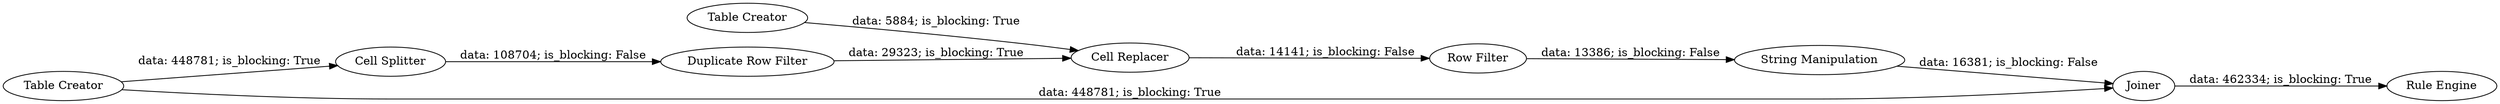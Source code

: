 digraph {
	"-6227367004695302131_1375" [label="Duplicate Row Filter"]
	"-6227367004695302131_1380" [label="Rule Engine"]
	"-6227367004695302131_1376" [label="Cell Replacer"]
	"-6227367004695302131_1378" [label="Cell Splitter"]
	"-6227367004695302131_1367" [label="Table Creator"]
	"-6227367004695302131_1377" [label="Row Filter"]
	"-6227367004695302131_1363" [label="Table Creator"]
	"-6227367004695302131_1379" [label=Joiner]
	"-6227367004695302131_1370" [label="String Manipulation"]
	"-6227367004695302131_1363" -> "-6227367004695302131_1376" [label="data: 5884; is_blocking: True"]
	"-6227367004695302131_1367" -> "-6227367004695302131_1378" [label="data: 448781; is_blocking: True"]
	"-6227367004695302131_1375" -> "-6227367004695302131_1376" [label="data: 29323; is_blocking: True"]
	"-6227367004695302131_1378" -> "-6227367004695302131_1375" [label="data: 108704; is_blocking: False"]
	"-6227367004695302131_1367" -> "-6227367004695302131_1379" [label="data: 448781; is_blocking: True"]
	"-6227367004695302131_1370" -> "-6227367004695302131_1379" [label="data: 16381; is_blocking: False"]
	"-6227367004695302131_1379" -> "-6227367004695302131_1380" [label="data: 462334; is_blocking: True"]
	"-6227367004695302131_1376" -> "-6227367004695302131_1377" [label="data: 14141; is_blocking: False"]
	"-6227367004695302131_1377" -> "-6227367004695302131_1370" [label="data: 13386; is_blocking: False"]
	rankdir=LR
}
